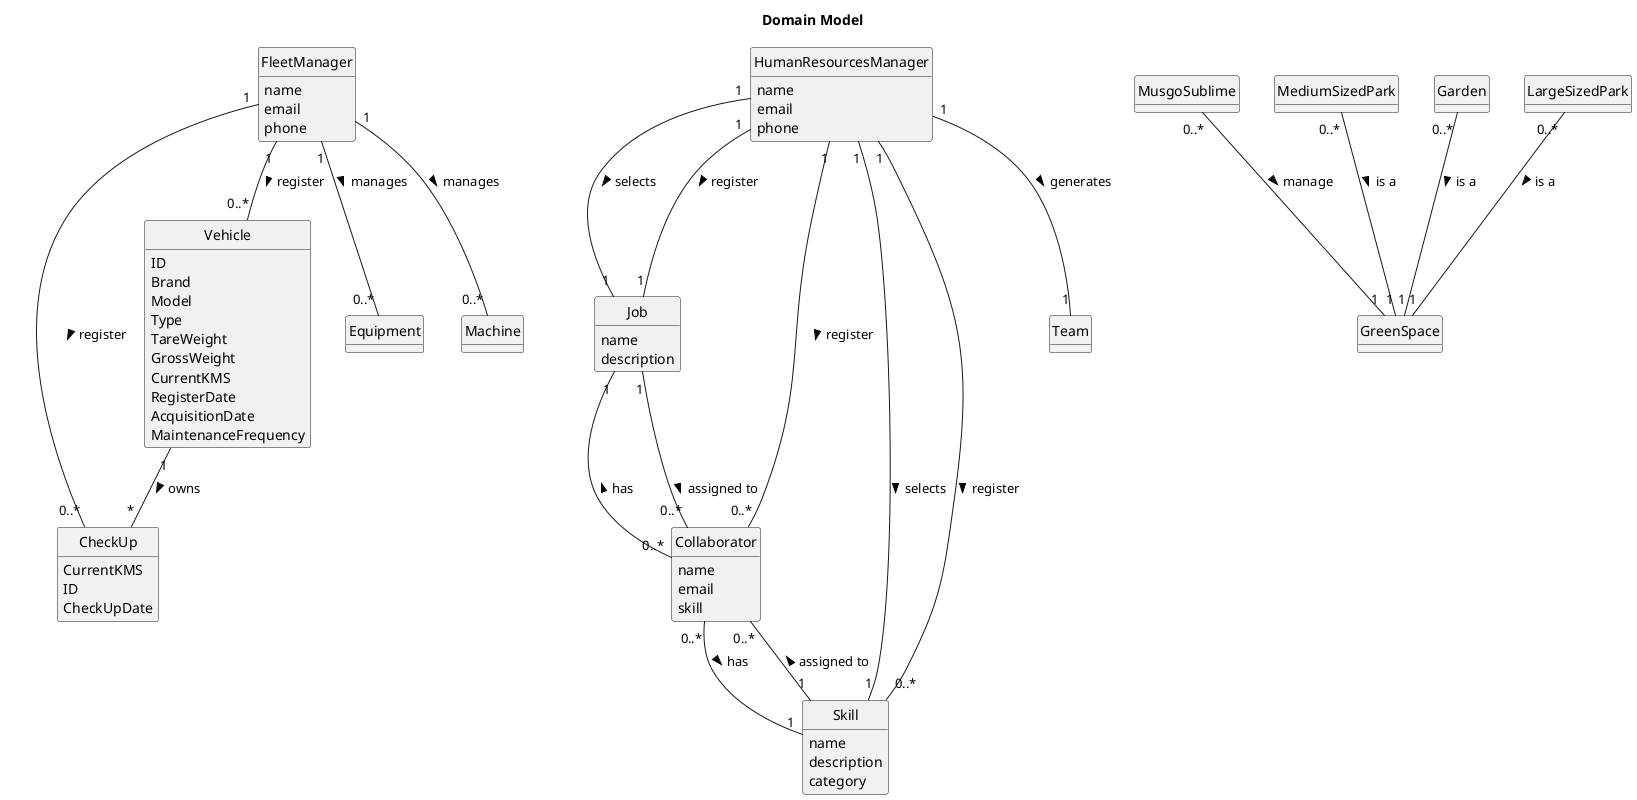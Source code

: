 @startuml
skinparam monochrome true
skinparam packageStyle rectangle
skinparam shadowing false

skinparam classAttributeIconSize 0
hide circle
hide methods

title Domain Model

class Job {
    name
    description
}

class Skill {
    name
    description
    category
}

class Vehicle {
    ID
    Brand
    Model
    Type
    TareWeight
    GrossWeight
    CurrentKMS
    RegisterDate
    AcquisitionDate
    MaintenanceFrequency
}


class CheckUp {
    CurrentKMS
    ID
    CheckUpDate
}

class Collaborator {
    name
    email
    skill

}

class FleetManager {
   name
   email
   phone
}

class HumanResourcesManager {
   name
   email
   phone
}

MusgoSublime "0..*" -- "1" GreenSpace : manage >
MediumSizedPark "0..*" -- "1" GreenSpace : is a >
Garden "0..*" -- "1" GreenSpace : is a >
LargeSizedPark "0..*" -- "1" GreenSpace : is a >
Collaborator "0..*" -- "1" Job : has >
Collaborator "0..*" -- "1" Skill : has >
HumanResourcesManager "1" -- "1" Job : selects  >
HumanResourcesManager "1" -- "1" Skill : selects  >
HumanResourcesManager "1" -- "1" Job : register  >
Job "1" -- "0..*" Collaborator : assigned to >
Skill "1" -- "0..*" Collaborator : assigned to >
HumanResourcesManager "1" -- "0..*" Collaborator : register >
HumanResourcesManager "1" -- "0..*" Skill : register >
HumanResourcesManager "1" -- "1" Team : generates >
FleetManager "1" -- "0..*" Vehicle : register >
FleetManager "1" -- "0..*" Equipment : manages >
FleetManager "1" -- "0..*" Machine : manages >
FleetManager "1" - "0..*" CheckUp : register >
Vehicle "1" -- "*" CheckUp : owns >

@enduml


